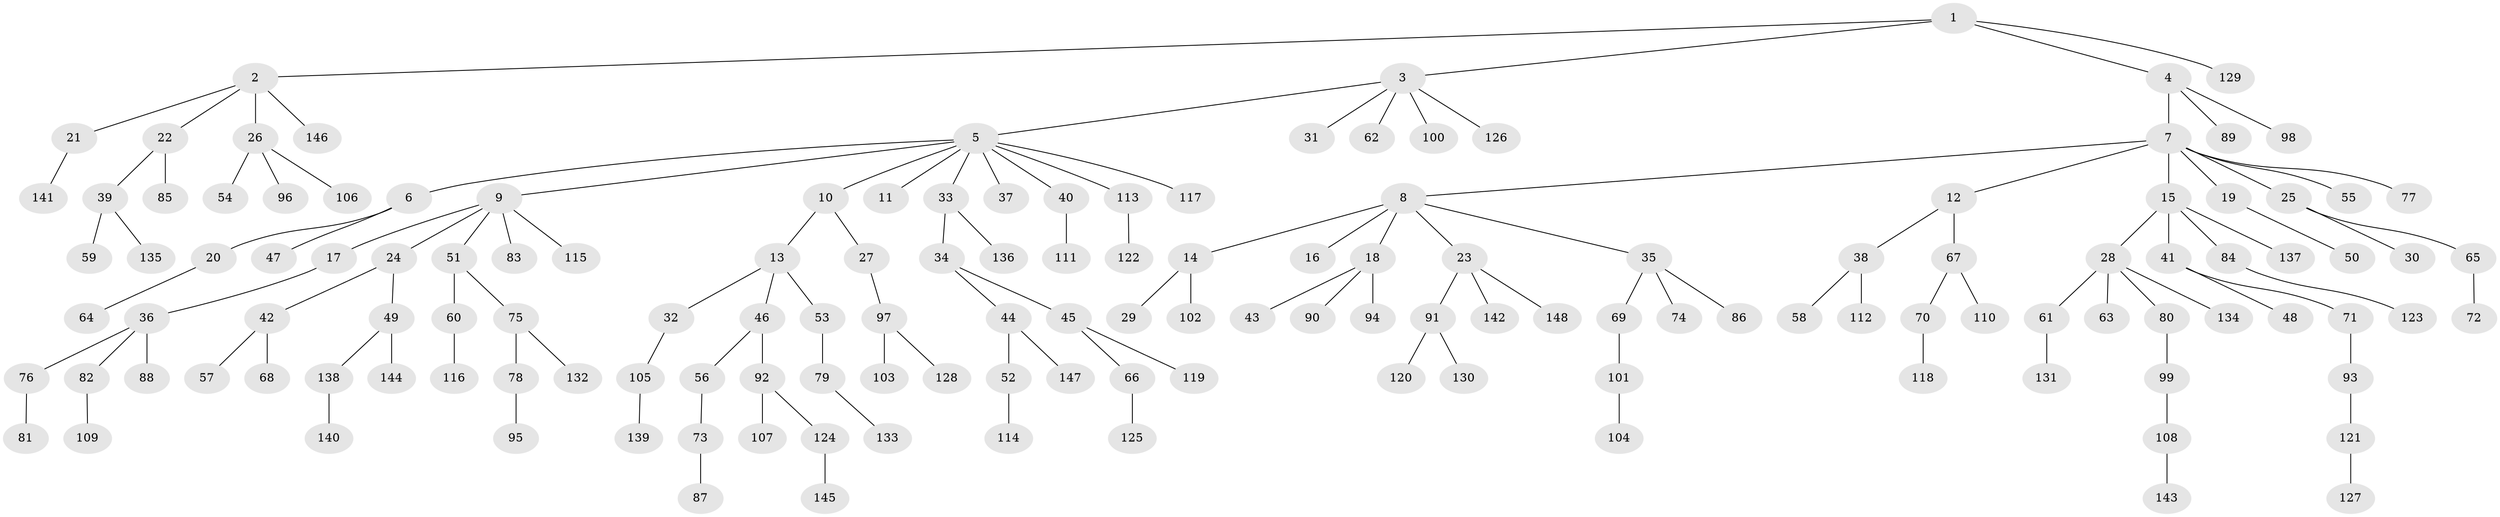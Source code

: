// coarse degree distribution, {3: 0.1348314606741573, 4: 0.0449438202247191, 5: 0.033707865168539325, 9: 0.011235955056179775, 2: 0.2808988764044944, 7: 0.011235955056179775, 1: 0.48314606741573035}
// Generated by graph-tools (version 1.1) at 2025/51/03/04/25 22:51:44]
// undirected, 148 vertices, 147 edges
graph export_dot {
  node [color=gray90,style=filled];
  1;
  2;
  3;
  4;
  5;
  6;
  7;
  8;
  9;
  10;
  11;
  12;
  13;
  14;
  15;
  16;
  17;
  18;
  19;
  20;
  21;
  22;
  23;
  24;
  25;
  26;
  27;
  28;
  29;
  30;
  31;
  32;
  33;
  34;
  35;
  36;
  37;
  38;
  39;
  40;
  41;
  42;
  43;
  44;
  45;
  46;
  47;
  48;
  49;
  50;
  51;
  52;
  53;
  54;
  55;
  56;
  57;
  58;
  59;
  60;
  61;
  62;
  63;
  64;
  65;
  66;
  67;
  68;
  69;
  70;
  71;
  72;
  73;
  74;
  75;
  76;
  77;
  78;
  79;
  80;
  81;
  82;
  83;
  84;
  85;
  86;
  87;
  88;
  89;
  90;
  91;
  92;
  93;
  94;
  95;
  96;
  97;
  98;
  99;
  100;
  101;
  102;
  103;
  104;
  105;
  106;
  107;
  108;
  109;
  110;
  111;
  112;
  113;
  114;
  115;
  116;
  117;
  118;
  119;
  120;
  121;
  122;
  123;
  124;
  125;
  126;
  127;
  128;
  129;
  130;
  131;
  132;
  133;
  134;
  135;
  136;
  137;
  138;
  139;
  140;
  141;
  142;
  143;
  144;
  145;
  146;
  147;
  148;
  1 -- 2;
  1 -- 3;
  1 -- 4;
  1 -- 129;
  2 -- 21;
  2 -- 22;
  2 -- 26;
  2 -- 146;
  3 -- 5;
  3 -- 31;
  3 -- 62;
  3 -- 100;
  3 -- 126;
  4 -- 7;
  4 -- 89;
  4 -- 98;
  5 -- 6;
  5 -- 9;
  5 -- 10;
  5 -- 11;
  5 -- 33;
  5 -- 37;
  5 -- 40;
  5 -- 113;
  5 -- 117;
  6 -- 20;
  6 -- 47;
  7 -- 8;
  7 -- 12;
  7 -- 15;
  7 -- 19;
  7 -- 25;
  7 -- 55;
  7 -- 77;
  8 -- 14;
  8 -- 16;
  8 -- 18;
  8 -- 23;
  8 -- 35;
  9 -- 17;
  9 -- 24;
  9 -- 51;
  9 -- 83;
  9 -- 115;
  10 -- 13;
  10 -- 27;
  12 -- 38;
  12 -- 67;
  13 -- 32;
  13 -- 46;
  13 -- 53;
  14 -- 29;
  14 -- 102;
  15 -- 28;
  15 -- 41;
  15 -- 84;
  15 -- 137;
  17 -- 36;
  18 -- 43;
  18 -- 90;
  18 -- 94;
  19 -- 50;
  20 -- 64;
  21 -- 141;
  22 -- 39;
  22 -- 85;
  23 -- 91;
  23 -- 142;
  23 -- 148;
  24 -- 42;
  24 -- 49;
  25 -- 30;
  25 -- 65;
  26 -- 54;
  26 -- 96;
  26 -- 106;
  27 -- 97;
  28 -- 61;
  28 -- 63;
  28 -- 80;
  28 -- 134;
  32 -- 105;
  33 -- 34;
  33 -- 136;
  34 -- 44;
  34 -- 45;
  35 -- 69;
  35 -- 74;
  35 -- 86;
  36 -- 76;
  36 -- 82;
  36 -- 88;
  38 -- 58;
  38 -- 112;
  39 -- 59;
  39 -- 135;
  40 -- 111;
  41 -- 48;
  41 -- 71;
  42 -- 57;
  42 -- 68;
  44 -- 52;
  44 -- 147;
  45 -- 66;
  45 -- 119;
  46 -- 56;
  46 -- 92;
  49 -- 138;
  49 -- 144;
  51 -- 60;
  51 -- 75;
  52 -- 114;
  53 -- 79;
  56 -- 73;
  60 -- 116;
  61 -- 131;
  65 -- 72;
  66 -- 125;
  67 -- 70;
  67 -- 110;
  69 -- 101;
  70 -- 118;
  71 -- 93;
  73 -- 87;
  75 -- 78;
  75 -- 132;
  76 -- 81;
  78 -- 95;
  79 -- 133;
  80 -- 99;
  82 -- 109;
  84 -- 123;
  91 -- 120;
  91 -- 130;
  92 -- 107;
  92 -- 124;
  93 -- 121;
  97 -- 103;
  97 -- 128;
  99 -- 108;
  101 -- 104;
  105 -- 139;
  108 -- 143;
  113 -- 122;
  121 -- 127;
  124 -- 145;
  138 -- 140;
}
